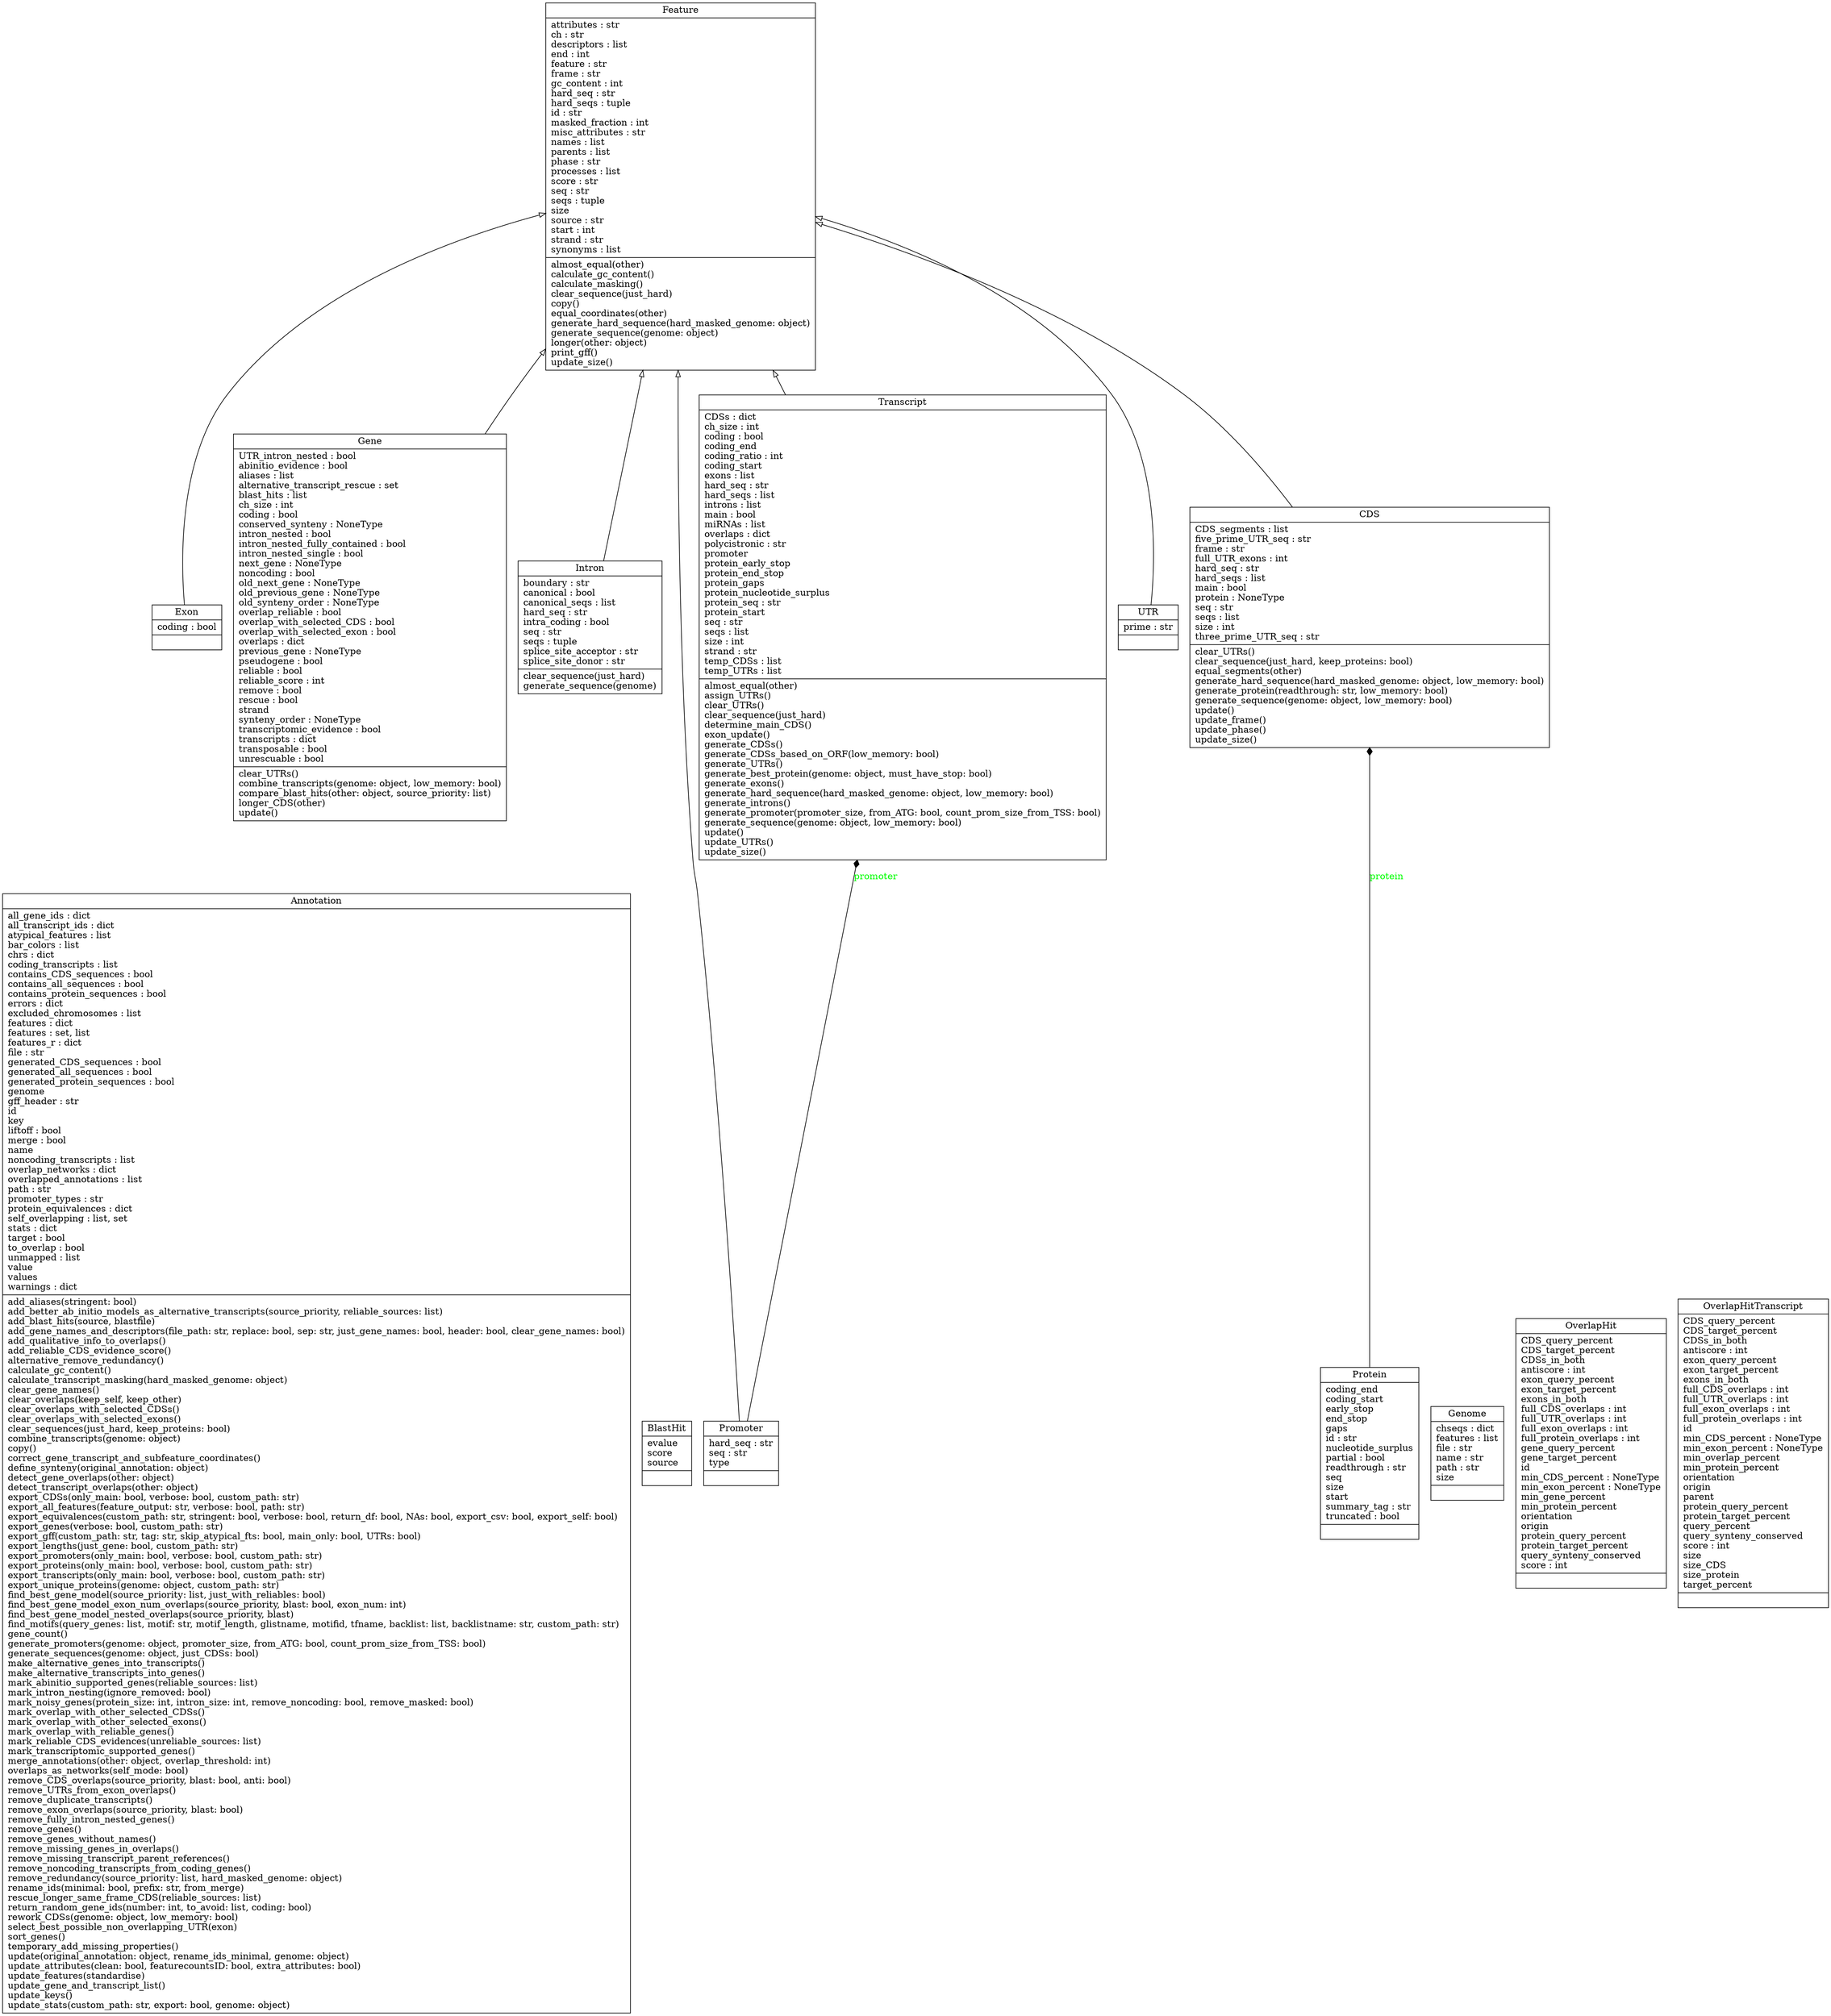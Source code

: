 digraph "classes_geneclasses.py" {
rankdir=BT
charset="utf-8"
"genomics.modules.geneclasses.Annotation" [color="black", fontcolor="black", label="{Annotation|all_gene_ids : dict\lall_transcript_ids : dict\latypical_features : list\lbar_colors : list\lchrs : dict\lcoding_transcripts : list\lcontains_CDS_sequences : bool\lcontains_all_sequences : bool\lcontains_protein_sequences : bool\lerrors : dict\lexcluded_chromosomes : list\lfeatures : dict\lfeatures : set, list\lfeatures_r : dict\lfile : str\lgenerated_CDS_sequences : bool\lgenerated_all_sequences : bool\lgenerated_protein_sequences : bool\lgenome\lgff_header : str\lid\lkey\lliftoff : bool\lmerge : bool\lname\lnoncoding_transcripts : list\loverlap_networks : dict\loverlapped_annotations : list\lpath : str\lpromoter_types : str\lprotein_equivalences : dict\lself_overlapping : list, set\lstats : dict\ltarget : bool\lto_overlap : bool\lunmapped : list\lvalue\lvalues\lwarnings : dict\l|add_aliases(stringent: bool)\ladd_better_ab_initio_models_as_alternative_transcripts(source_priority, reliable_sources: list)\ladd_blast_hits(source, blastfile)\ladd_gene_names_and_descriptors(file_path: str, replace: bool, sep: str, just_gene_names: bool, header: bool, clear_gene_names: bool)\ladd_qualitative_info_to_overlaps()\ladd_reliable_CDS_evidence_score()\lalternative_remove_redundancy()\lcalculate_gc_content()\lcalculate_transcript_masking(hard_masked_genome: object)\lclear_gene_names()\lclear_overlaps(keep_self, keep_other)\lclear_overlaps_with_selected_CDSs()\lclear_overlaps_with_selected_exons()\lclear_sequences(just_hard, keep_proteins: bool)\lcombine_transcripts(genome: object)\lcopy()\lcorrect_gene_transcript_and_subfeature_coordinates()\ldefine_synteny(original_annotation: object)\ldetect_gene_overlaps(other: object)\ldetect_transcript_overlaps(other: object)\lexport_CDSs(only_main: bool, verbose: bool, custom_path: str)\lexport_all_features(feature_output: str, verbose: bool, path: str)\lexport_equivalences(custom_path: str, stringent: bool, verbose: bool, return_df: bool, NAs: bool, export_csv: bool, export_self: bool)\lexport_genes(verbose: bool, custom_path: str)\lexport_gff(custom_path: str, tag: str, skip_atypical_fts: bool, main_only: bool, UTRs: bool)\lexport_lengths(just_gene: bool, custom_path: str)\lexport_promoters(only_main: bool, verbose: bool, custom_path: str)\lexport_proteins(only_main: bool, verbose: bool, custom_path: str)\lexport_transcripts(only_main: bool, verbose: bool, custom_path: str)\lexport_unique_proteins(genome: object, custom_path: str)\lfind_best_gene_model(source_priority: list, just_with_reliables: bool)\lfind_best_gene_model_exon_num_overlaps(source_priority, blast: bool, exon_num: int)\lfind_best_gene_model_nested_overlaps(source_priority, blast)\lfind_motifs(query_genes: list, motif: str, motif_length, glistname, motifid, tfname, backlist: list, backlistname: str, custom_path: str)\lgene_count()\lgenerate_promoters(genome: object, promoter_size, from_ATG: bool, count_prom_size_from_TSS: bool)\lgenerate_sequences(genome: object, just_CDSs: bool)\lmake_alternative_genes_into_transcripts()\lmake_alternative_transcripts_into_genes()\lmark_abinitio_supported_genes(reliable_sources: list)\lmark_intron_nesting(ignore_removed: bool)\lmark_noisy_genes(protein_size: int, intron_size: int, remove_noncoding: bool, remove_masked: bool)\lmark_overlap_with_other_selected_CDSs()\lmark_overlap_with_other_selected_exons()\lmark_overlap_with_reliable_genes()\lmark_reliable_CDS_evidences(unreliable_sources: list)\lmark_transcriptomic_supported_genes()\lmerge_annotations(other: object, overlap_threshold: int)\loverlaps_as_networks(self_mode: bool)\lremove_CDS_overlaps(source_priority, blast: bool, anti: bool)\lremove_UTRs_from_exon_overlaps()\lremove_duplicate_transcripts()\lremove_exon_overlaps(source_priority, blast: bool)\lremove_fully_intron_nested_genes()\lremove_genes()\lremove_genes_without_names()\lremove_missing_genes_in_overlaps()\lremove_missing_transcript_parent_references()\lremove_noncoding_transcripts_from_coding_genes()\lremove_redundancy(source_priority: list, hard_masked_genome: object)\lrename_ids(minimal: bool, prefix: str, from_merge)\lrescue_longer_same_frame_CDS(reliable_sources: list)\lreturn_random_gene_ids(number: int, to_avoid: list, coding: bool)\lrework_CDSs(genome: object, low_memory: bool)\lselect_best_possible_non_overlapping_UTR(exon)\lsort_genes()\ltemporary_add_missing_properties()\lupdate(original_annotation: object, rename_ids_minimal, genome: object)\lupdate_attributes(clean: bool, featurecountsID: bool, extra_attributes: bool)\lupdate_features(standardise)\lupdate_gene_and_transcript_list()\lupdate_keys()\lupdate_stats(custom_path: str, export: bool, genome: object)\l}", shape="record", style="solid"];
"genomics.modules.geneclasses.BlastHit" [color="black", fontcolor="black", label="{BlastHit|evalue\lscore\lsource\l|}", shape="record", style="solid"];
"genomics.modules.geneclasses.CDS" [color="black", fontcolor="black", label="{CDS|CDS_segments : list\lfive_prime_UTR_seq : str\lframe : str\lfull_UTR_exons : int\lhard_seq : str\lhard_seqs : list\lmain : bool\lprotein : NoneType\lseq : str\lseqs : list\lsize : int\lthree_prime_UTR_seq : str\l|clear_UTRs()\lclear_sequence(just_hard, keep_proteins: bool)\lequal_segments(other)\lgenerate_hard_sequence(hard_masked_genome: object, low_memory: bool)\lgenerate_protein(readthrough: str, low_memory: bool)\lgenerate_sequence(genome: object, low_memory: bool)\lupdate()\lupdate_frame()\lupdate_phase()\lupdate_size()\l}", shape="record", style="solid"];
"genomics.modules.geneclasses.Exon" [color="black", fontcolor="black", label="{Exon|coding : bool\l|}", shape="record", style="solid"];
"genomics.modules.geneclasses.Feature" [color="black", fontcolor="black", label="{Feature|attributes : str\lch : str\ldescriptors : list\lend : int\lfeature : str\lframe : str\lgc_content : int\lhard_seq : str\lhard_seqs : tuple\lid : str\lmasked_fraction : int\lmisc_attributes : str\lnames : list\lparents : list\lphase : str\lprocesses : list\lscore : str\lseq : str\lseqs : tuple\lsize\lsource : str\lstart : int\lstrand : str\lsynonyms : list\l|almost_equal(other)\lcalculate_gc_content()\lcalculate_masking()\lclear_sequence(just_hard)\lcopy()\lequal_coordinates(other)\lgenerate_hard_sequence(hard_masked_genome: object)\lgenerate_sequence(genome: object)\llonger(other: object)\lprint_gff()\lupdate_size()\l}", shape="record", style="solid"];
"genomics.modules.geneclasses.Gene" [color="black", fontcolor="black", label="{Gene|UTR_intron_nested : bool\labinitio_evidence : bool\laliases : list\lalternative_transcript_rescue : set\lblast_hits : list\lch_size : int\lcoding : bool\lconserved_synteny : NoneType\lintron_nested : bool\lintron_nested_fully_contained : bool\lintron_nested_single : bool\lnext_gene : NoneType\lnoncoding : bool\lold_next_gene : NoneType\lold_previous_gene : NoneType\lold_synteny_order : NoneType\loverlap_reliable : bool\loverlap_with_selected_CDS : bool\loverlap_with_selected_exon : bool\loverlaps : dict\lprevious_gene : NoneType\lpseudogene : bool\lreliable : bool\lreliable_score : int\lremove : bool\lrescue : bool\lstrand\lsynteny_order : NoneType\ltranscriptomic_evidence : bool\ltranscripts : dict\ltransposable : bool\lunrescuable : bool\l|clear_UTRs()\lcombine_transcripts(genome: object, low_memory: bool)\lcompare_blast_hits(other: object, source_priority: list)\llonger_CDS(other)\lupdate()\l}", shape="record", style="solid"];
"genomics.modules.geneclasses.Genome" [color="black", fontcolor="black", label="{Genome|chseqs : dict\lfeatures : list\lfile : str\lname : str\lpath : str\lsize\l|}", shape="record", style="solid"];
"genomics.modules.geneclasses.Intron" [color="black", fontcolor="black", label="{Intron|boundary : str\lcanonical : bool\lcanonical_seqs : list\lhard_seq : str\lintra_coding : bool\lseq : str\lseqs : tuple\lsplice_site_acceptor : str\lsplice_site_donor : str\l|clear_sequence(just_hard)\lgenerate_sequence(genome)\l}", shape="record", style="solid"];
"genomics.modules.geneclasses.OverlapHit" [color="black", fontcolor="black", label="{OverlapHit|CDS_query_percent\lCDS_target_percent\lCDSs_in_both\lantiscore : int\lexon_query_percent\lexon_target_percent\lexons_in_both\lfull_CDS_overlaps : int\lfull_UTR_overlaps : int\lfull_exon_overlaps : int\lfull_protein_overlaps : int\lgene_query_percent\lgene_target_percent\lid\lmin_CDS_percent : NoneType\lmin_exon_percent : NoneType\lmin_gene_percent\lmin_protein_percent\lorientation\lorigin\lprotein_query_percent\lprotein_target_percent\lquery_synteny_conserved\lscore : int\l|}", shape="record", style="solid"];
"genomics.modules.geneclasses.OverlapHitTranscript" [color="black", fontcolor="black", label="{OverlapHitTranscript|CDS_query_percent\lCDS_target_percent\lCDSs_in_both\lantiscore : int\lexon_query_percent\lexon_target_percent\lexons_in_both\lfull_CDS_overlaps : int\lfull_UTR_overlaps : int\lfull_exon_overlaps : int\lfull_protein_overlaps : int\lid\lmin_CDS_percent : NoneType\lmin_exon_percent : NoneType\lmin_overlap_percent\lmin_protein_percent\lorientation\lorigin\lparent\lprotein_query_percent\lprotein_target_percent\lquery_percent\lquery_synteny_conserved\lscore : int\lsize\lsize_CDS\lsize_protein\ltarget_percent\l|}", shape="record", style="solid"];
"genomics.modules.geneclasses.Promoter" [color="black", fontcolor="black", label="{Promoter|hard_seq : str\lseq : str\ltype\l|}", shape="record", style="solid"];
"genomics.modules.geneclasses.Protein" [color="black", fontcolor="black", label="{Protein|coding_end\lcoding_start\learly_stop\lend_stop\lgaps\lid : str\lnucleotide_surplus\lpartial : bool\lreadthrough : str\lseq\lsize\lstart\lsummary_tag : str\ltruncated : bool\l|}", shape="record", style="solid"];
"genomics.modules.geneclasses.Transcript" [color="black", fontcolor="black", label="{Transcript|CDSs : dict\lch_size : int\lcoding : bool\lcoding_end\lcoding_ratio : int\lcoding_start\lexons : list\lhard_seq : str\lhard_seqs : list\lintrons : list\lmain : bool\lmiRNAs : list\loverlaps : dict\lpolycistronic : str\lpromoter\lprotein_early_stop\lprotein_end_stop\lprotein_gaps\lprotein_nucleotide_surplus\lprotein_seq : str\lprotein_start\lseq : str\lseqs : list\lsize : int\lstrand : str\ltemp_CDSs : list\ltemp_UTRs : list\l|almost_equal(other)\lassign_UTRs()\lclear_UTRs()\lclear_sequence(just_hard)\ldetermine_main_CDS()\lexon_update()\lgenerate_CDSs()\lgenerate_CDSs_based_on_ORF(low_memory: bool)\lgenerate_UTRs()\lgenerate_best_protein(genome: object, must_have_stop: bool)\lgenerate_exons()\lgenerate_hard_sequence(hard_masked_genome: object, low_memory: bool)\lgenerate_introns()\lgenerate_promoter(promoter_size, from_ATG: bool, count_prom_size_from_TSS: bool)\lgenerate_sequence(genome: object, low_memory: bool)\lupdate()\lupdate_UTRs()\lupdate_size()\l}", shape="record", style="solid"];
"genomics.modules.geneclasses.UTR" [color="black", fontcolor="black", label="{UTR|prime : str\l|}", shape="record", style="solid"];
"genomics.modules.geneclasses.CDS" -> "genomics.modules.geneclasses.Feature" [arrowhead="empty", arrowtail="none"];
"genomics.modules.geneclasses.Exon" -> "genomics.modules.geneclasses.Feature" [arrowhead="empty", arrowtail="none"];
"genomics.modules.geneclasses.Gene" -> "genomics.modules.geneclasses.Feature" [arrowhead="empty", arrowtail="none"];
"genomics.modules.geneclasses.Intron" -> "genomics.modules.geneclasses.Feature" [arrowhead="empty", arrowtail="none"];
"genomics.modules.geneclasses.Promoter" -> "genomics.modules.geneclasses.Feature" [arrowhead="empty", arrowtail="none"];
"genomics.modules.geneclasses.Transcript" -> "genomics.modules.geneclasses.Feature" [arrowhead="empty", arrowtail="none"];
"genomics.modules.geneclasses.UTR" -> "genomics.modules.geneclasses.Feature" [arrowhead="empty", arrowtail="none"];
"genomics.modules.geneclasses.Promoter" -> "genomics.modules.geneclasses.Transcript" [arrowhead="diamond", arrowtail="none", fontcolor="green", label="promoter", style="solid"];
"genomics.modules.geneclasses.Protein" -> "genomics.modules.geneclasses.CDS" [arrowhead="diamond", arrowtail="none", fontcolor="green", label="protein", style="solid"];
}

